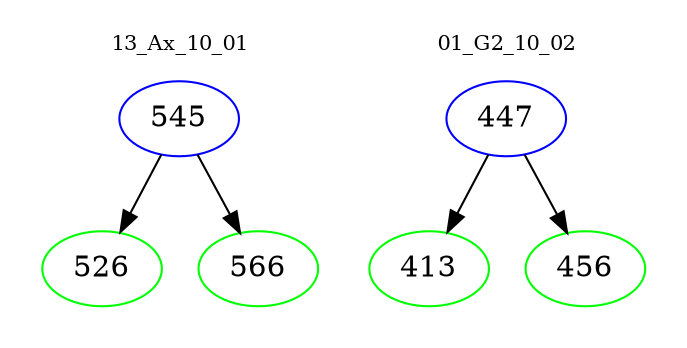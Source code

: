 digraph{
subgraph cluster_0 {
color = white
label = "13_Ax_10_01";
fontsize=10;
T0_545 [label="545", color="blue"]
T0_545 -> T0_526 [color="black"]
T0_526 [label="526", color="green"]
T0_545 -> T0_566 [color="black"]
T0_566 [label="566", color="green"]
}
subgraph cluster_1 {
color = white
label = "01_G2_10_02";
fontsize=10;
T1_447 [label="447", color="blue"]
T1_447 -> T1_413 [color="black"]
T1_413 [label="413", color="green"]
T1_447 -> T1_456 [color="black"]
T1_456 [label="456", color="green"]
}
}
